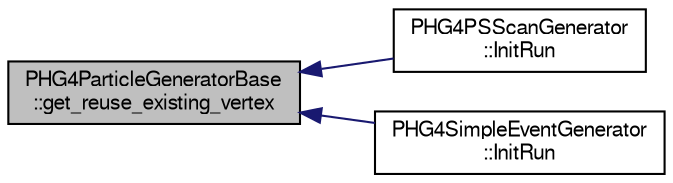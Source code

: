 digraph "PHG4ParticleGeneratorBase::get_reuse_existing_vertex"
{
  bgcolor="transparent";
  edge [fontname="FreeSans",fontsize="10",labelfontname="FreeSans",labelfontsize="10"];
  node [fontname="FreeSans",fontsize="10",shape=record];
  rankdir="LR";
  Node1 [label="PHG4ParticleGeneratorBase\l::get_reuse_existing_vertex",height=0.2,width=0.4,color="black", fillcolor="grey75", style="filled" fontcolor="black"];
  Node1 -> Node2 [dir="back",color="midnightblue",fontsize="10",style="solid",fontname="FreeSans"];
  Node2 [label="PHG4PSScanGenerator\l::InitRun",height=0.2,width=0.4,color="black",URL="$de/d76/classPHG4PSScanGenerator.html#a910e9a4a0228a5185e97b5466b256ec6"];
  Node1 -> Node3 [dir="back",color="midnightblue",fontsize="10",style="solid",fontname="FreeSans"];
  Node3 [label="PHG4SimpleEventGenerator\l::InitRun",height=0.2,width=0.4,color="black",URL="$d5/df3/classPHG4SimpleEventGenerator.html#a54f0db778c3a2a4154b76b30e75baf44"];
}
